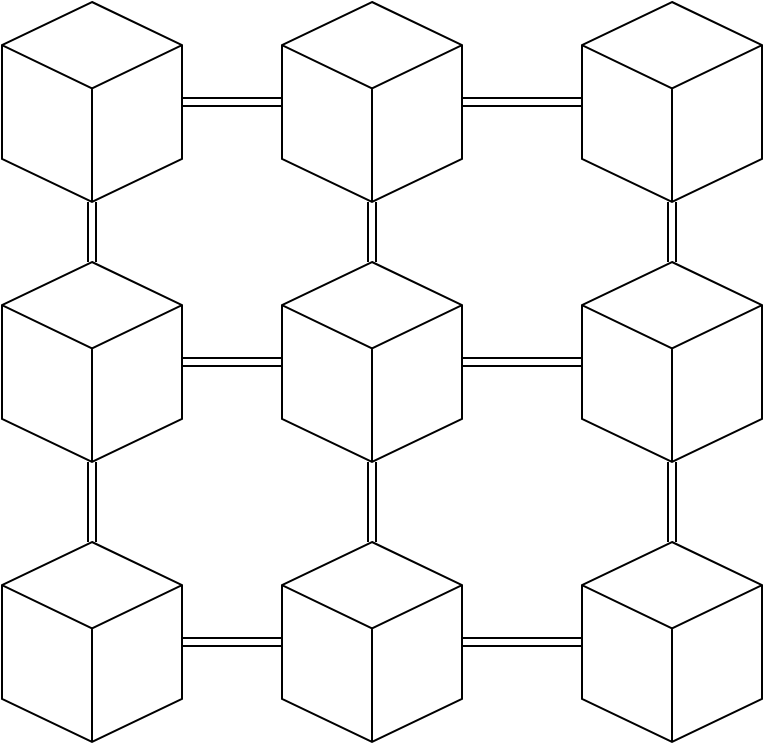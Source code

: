 <mxfile version="13.7.5" type="github"><diagram id="byza-7vfgl7FaqICIc7B" name="Page-1"><mxGraphModel dx="868" dy="482" grid="1" gridSize="10" guides="1" tooltips="1" connect="1" arrows="1" fold="1" page="1" pageScale="1" pageWidth="1100" pageHeight="850" math="0" shadow="0"><root><mxCell id="0"/><mxCell id="1" parent="0"/><mxCell id="q_xE1R0ZOyYZPiqO_gWb-20" value="" style="edgeStyle=orthogonalEdgeStyle;shape=link;rounded=0;orthogonalLoop=1;jettySize=auto;html=1;" edge="1" parent="1" source="q_xE1R0ZOyYZPiqO_gWb-1" target="q_xE1R0ZOyYZPiqO_gWb-5"><mxGeometry relative="1" as="geometry"/></mxCell><mxCell id="q_xE1R0ZOyYZPiqO_gWb-25" value="" style="edgeStyle=orthogonalEdgeStyle;shape=link;rounded=0;orthogonalLoop=1;jettySize=auto;html=1;" edge="1" parent="1" source="q_xE1R0ZOyYZPiqO_gWb-1" target="q_xE1R0ZOyYZPiqO_gWb-2"><mxGeometry relative="1" as="geometry"/></mxCell><mxCell id="q_xE1R0ZOyYZPiqO_gWb-1" value="" style="html=1;whiteSpace=wrap;shape=isoCube2;backgroundOutline=1;isoAngle=15;" vertex="1" parent="1"><mxGeometry x="370" y="250" width="90" height="100" as="geometry"/></mxCell><mxCell id="q_xE1R0ZOyYZPiqO_gWb-24" value="" style="edgeStyle=orthogonalEdgeStyle;shape=link;rounded=0;orthogonalLoop=1;jettySize=auto;html=1;" edge="1" parent="1" source="q_xE1R0ZOyYZPiqO_gWb-2" target="q_xE1R0ZOyYZPiqO_gWb-7"><mxGeometry relative="1" as="geometry"/></mxCell><mxCell id="q_xE1R0ZOyYZPiqO_gWb-30" value="" style="edgeStyle=orthogonalEdgeStyle;shape=link;rounded=0;orthogonalLoop=1;jettySize=auto;html=1;" edge="1" parent="1" source="q_xE1R0ZOyYZPiqO_gWb-2" target="q_xE1R0ZOyYZPiqO_gWb-3"><mxGeometry relative="1" as="geometry"/></mxCell><mxCell id="q_xE1R0ZOyYZPiqO_gWb-2" value="" style="html=1;whiteSpace=wrap;shape=isoCube2;backgroundOutline=1;isoAngle=15;" vertex="1" parent="1"><mxGeometry x="370" y="380" width="90" height="100" as="geometry"/></mxCell><mxCell id="q_xE1R0ZOyYZPiqO_gWb-28" value="" style="edgeStyle=orthogonalEdgeStyle;shape=link;rounded=0;orthogonalLoop=1;jettySize=auto;html=1;" edge="1" parent="1" source="q_xE1R0ZOyYZPiqO_gWb-3" target="q_xE1R0ZOyYZPiqO_gWb-9"><mxGeometry relative="1" as="geometry"/></mxCell><mxCell id="q_xE1R0ZOyYZPiqO_gWb-3" value="" style="html=1;whiteSpace=wrap;shape=isoCube2;backgroundOutline=1;isoAngle=15;" vertex="1" parent="1"><mxGeometry x="370" y="520" width="90" height="100" as="geometry"/></mxCell><mxCell id="q_xE1R0ZOyYZPiqO_gWb-19" value="" style="edgeStyle=orthogonalEdgeStyle;shape=link;rounded=0;orthogonalLoop=1;jettySize=auto;html=1;" edge="1" parent="1" source="q_xE1R0ZOyYZPiqO_gWb-4" target="q_xE1R0ZOyYZPiqO_gWb-1"><mxGeometry relative="1" as="geometry"/></mxCell><mxCell id="q_xE1R0ZOyYZPiqO_gWb-21" value="" style="edgeStyle=orthogonalEdgeStyle;shape=link;rounded=0;orthogonalLoop=1;jettySize=auto;html=1;" edge="1" parent="1" source="q_xE1R0ZOyYZPiqO_gWb-4" target="q_xE1R0ZOyYZPiqO_gWb-6"><mxGeometry relative="1" as="geometry"/></mxCell><mxCell id="q_xE1R0ZOyYZPiqO_gWb-4" value="" style="html=1;whiteSpace=wrap;shape=isoCube2;backgroundOutline=1;isoAngle=15;" vertex="1" parent="1"><mxGeometry x="230" y="250" width="90" height="100" as="geometry"/></mxCell><mxCell id="q_xE1R0ZOyYZPiqO_gWb-26" value="" style="edgeStyle=orthogonalEdgeStyle;shape=link;rounded=0;orthogonalLoop=1;jettySize=auto;html=1;" edge="1" parent="1" source="q_xE1R0ZOyYZPiqO_gWb-5" target="q_xE1R0ZOyYZPiqO_gWb-7"><mxGeometry relative="1" as="geometry"/></mxCell><mxCell id="q_xE1R0ZOyYZPiqO_gWb-5" value="" style="html=1;whiteSpace=wrap;shape=isoCube2;backgroundOutline=1;isoAngle=15;" vertex="1" parent="1"><mxGeometry x="520" y="250" width="90" height="100" as="geometry"/></mxCell><mxCell id="q_xE1R0ZOyYZPiqO_gWb-22" value="" style="edgeStyle=orthogonalEdgeStyle;shape=link;rounded=0;orthogonalLoop=1;jettySize=auto;html=1;" edge="1" parent="1" source="q_xE1R0ZOyYZPiqO_gWb-6" target="q_xE1R0ZOyYZPiqO_gWb-8"><mxGeometry relative="1" as="geometry"/></mxCell><mxCell id="q_xE1R0ZOyYZPiqO_gWb-23" value="" style="edgeStyle=orthogonalEdgeStyle;shape=link;rounded=0;orthogonalLoop=1;jettySize=auto;html=1;" edge="1" parent="1" source="q_xE1R0ZOyYZPiqO_gWb-6" target="q_xE1R0ZOyYZPiqO_gWb-2"><mxGeometry relative="1" as="geometry"/></mxCell><mxCell id="q_xE1R0ZOyYZPiqO_gWb-6" value="" style="html=1;whiteSpace=wrap;shape=isoCube2;backgroundOutline=1;isoAngle=15;" vertex="1" parent="1"><mxGeometry x="230" y="380" width="90" height="100" as="geometry"/></mxCell><mxCell id="q_xE1R0ZOyYZPiqO_gWb-29" value="" style="edgeStyle=orthogonalEdgeStyle;shape=link;rounded=0;orthogonalLoop=1;jettySize=auto;html=1;" edge="1" parent="1" source="q_xE1R0ZOyYZPiqO_gWb-7" target="q_xE1R0ZOyYZPiqO_gWb-9"><mxGeometry relative="1" as="geometry"/></mxCell><mxCell id="q_xE1R0ZOyYZPiqO_gWb-7" value="" style="html=1;whiteSpace=wrap;shape=isoCube2;backgroundOutline=1;isoAngle=15;" vertex="1" parent="1"><mxGeometry x="520" y="380" width="90" height="100" as="geometry"/></mxCell><mxCell id="q_xE1R0ZOyYZPiqO_gWb-27" value="" style="edgeStyle=orthogonalEdgeStyle;shape=link;rounded=0;orthogonalLoop=1;jettySize=auto;html=1;" edge="1" parent="1" source="q_xE1R0ZOyYZPiqO_gWb-8" target="q_xE1R0ZOyYZPiqO_gWb-3"><mxGeometry relative="1" as="geometry"/></mxCell><mxCell id="q_xE1R0ZOyYZPiqO_gWb-8" value="" style="html=1;whiteSpace=wrap;shape=isoCube2;backgroundOutline=1;isoAngle=15;" vertex="1" parent="1"><mxGeometry x="230" y="520" width="90" height="100" as="geometry"/></mxCell><mxCell id="q_xE1R0ZOyYZPiqO_gWb-9" value="" style="html=1;whiteSpace=wrap;shape=isoCube2;backgroundOutline=1;isoAngle=15;" vertex="1" parent="1"><mxGeometry x="520" y="520" width="90" height="100" as="geometry"/></mxCell></root></mxGraphModel></diagram></mxfile>